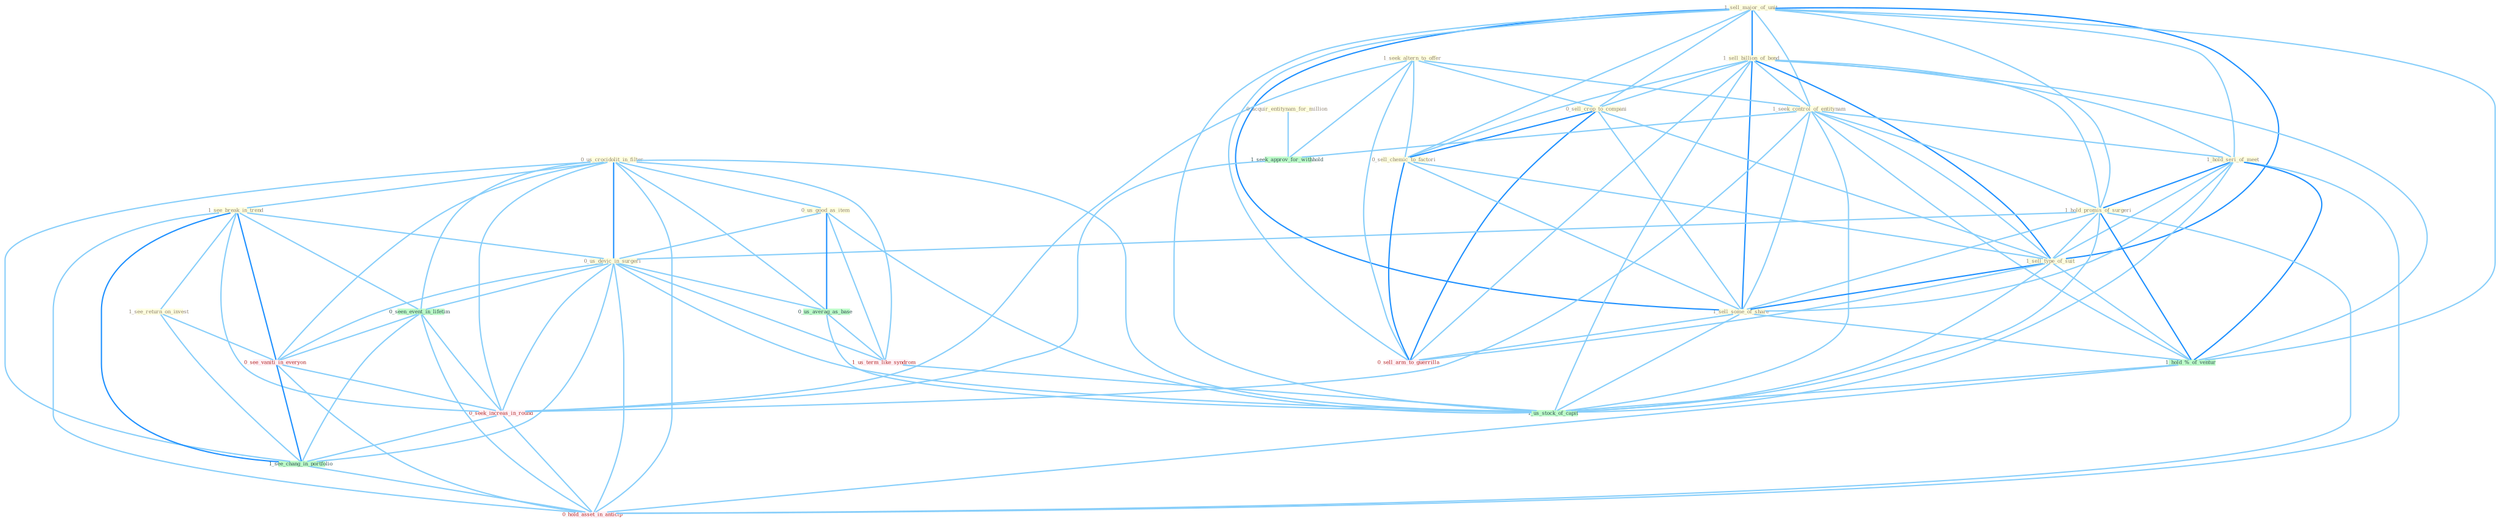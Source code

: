 Graph G{ 
    node
    [shape=polygon,style=filled,width=.5,height=.06,color="#BDFCC9",fixedsize=true,fontsize=4,
    fontcolor="#2f4f4f"];
    {node
    [color="#ffffe0", fontcolor="#8b7d6b"] "0_us_crocidolit_in_filter " "1_sell_major_of_unit " "1_sell_billion_of_bond " "1_seek_altern_to_offer " "0_acquir_entitynam_for_million " "1_see_break_in_trend " "0_sell_crop_to_compani " "1_seek_control_of_entitynam " "1_see_return_on_invest " "1_hold_seri_of_meet " "1_hold_promis_of_surgeri " "0_sell_chemic_to_factori " "1_sell_type_of_suit " "1_sell_some_of_share " "0_us_good_as_item " "0_us_devic_in_surgeri "}
{node [color="#fff0f5", fontcolor="#b22222"] "1_us_term_like_syndrom " "0_see_vaniti_in_everyon " "0_sell_arm_to_guerrilla " "0_seek_increas_in_round " "0_hold_asset_in_anticip "}
edge [color="#B0E2FF"];

	"0_us_crocidolit_in_filter " -- "1_see_break_in_trend " [w="1", color="#87cefa" ];
	"0_us_crocidolit_in_filter " -- "0_us_good_as_item " [w="1", color="#87cefa" ];
	"0_us_crocidolit_in_filter " -- "0_us_devic_in_surgeri " [w="2", color="#1e90ff" , len=0.8];
	"0_us_crocidolit_in_filter " -- "0_seen_event_in_lifetim " [w="1", color="#87cefa" ];
	"0_us_crocidolit_in_filter " -- "0_us_averag_as_base " [w="1", color="#87cefa" ];
	"0_us_crocidolit_in_filter " -- "1_us_term_like_syndrom " [w="1", color="#87cefa" ];
	"0_us_crocidolit_in_filter " -- "0_see_vaniti_in_everyon " [w="1", color="#87cefa" ];
	"0_us_crocidolit_in_filter " -- "0_seek_increas_in_round " [w="1", color="#87cefa" ];
	"0_us_crocidolit_in_filter " -- "1_us_stock_of_capit " [w="1", color="#87cefa" ];
	"0_us_crocidolit_in_filter " -- "1_see_chang_in_portfolio " [w="1", color="#87cefa" ];
	"0_us_crocidolit_in_filter " -- "0_hold_asset_in_anticip " [w="1", color="#87cefa" ];
	"1_sell_major_of_unit " -- "1_sell_billion_of_bond " [w="2", color="#1e90ff" , len=0.8];
	"1_sell_major_of_unit " -- "0_sell_crop_to_compani " [w="1", color="#87cefa" ];
	"1_sell_major_of_unit " -- "1_seek_control_of_entitynam " [w="1", color="#87cefa" ];
	"1_sell_major_of_unit " -- "1_hold_seri_of_meet " [w="1", color="#87cefa" ];
	"1_sell_major_of_unit " -- "1_hold_promis_of_surgeri " [w="1", color="#87cefa" ];
	"1_sell_major_of_unit " -- "0_sell_chemic_to_factori " [w="1", color="#87cefa" ];
	"1_sell_major_of_unit " -- "1_sell_type_of_suit " [w="2", color="#1e90ff" , len=0.8];
	"1_sell_major_of_unit " -- "1_sell_some_of_share " [w="2", color="#1e90ff" , len=0.8];
	"1_sell_major_of_unit " -- "1_hold_%_of_ventur " [w="1", color="#87cefa" ];
	"1_sell_major_of_unit " -- "0_sell_arm_to_guerrilla " [w="1", color="#87cefa" ];
	"1_sell_major_of_unit " -- "1_us_stock_of_capit " [w="1", color="#87cefa" ];
	"1_sell_billion_of_bond " -- "0_sell_crop_to_compani " [w="1", color="#87cefa" ];
	"1_sell_billion_of_bond " -- "1_seek_control_of_entitynam " [w="1", color="#87cefa" ];
	"1_sell_billion_of_bond " -- "1_hold_seri_of_meet " [w="1", color="#87cefa" ];
	"1_sell_billion_of_bond " -- "1_hold_promis_of_surgeri " [w="1", color="#87cefa" ];
	"1_sell_billion_of_bond " -- "0_sell_chemic_to_factori " [w="1", color="#87cefa" ];
	"1_sell_billion_of_bond " -- "1_sell_type_of_suit " [w="2", color="#1e90ff" , len=0.8];
	"1_sell_billion_of_bond " -- "1_sell_some_of_share " [w="2", color="#1e90ff" , len=0.8];
	"1_sell_billion_of_bond " -- "1_hold_%_of_ventur " [w="1", color="#87cefa" ];
	"1_sell_billion_of_bond " -- "0_sell_arm_to_guerrilla " [w="1", color="#87cefa" ];
	"1_sell_billion_of_bond " -- "1_us_stock_of_capit " [w="1", color="#87cefa" ];
	"1_seek_altern_to_offer " -- "0_sell_crop_to_compani " [w="1", color="#87cefa" ];
	"1_seek_altern_to_offer " -- "1_seek_control_of_entitynam " [w="1", color="#87cefa" ];
	"1_seek_altern_to_offer " -- "0_sell_chemic_to_factori " [w="1", color="#87cefa" ];
	"1_seek_altern_to_offer " -- "1_seek_approv_for_withhold " [w="1", color="#87cefa" ];
	"1_seek_altern_to_offer " -- "0_sell_arm_to_guerrilla " [w="1", color="#87cefa" ];
	"1_seek_altern_to_offer " -- "0_seek_increas_in_round " [w="1", color="#87cefa" ];
	"0_acquir_entitynam_for_million " -- "1_seek_approv_for_withhold " [w="1", color="#87cefa" ];
	"1_see_break_in_trend " -- "1_see_return_on_invest " [w="1", color="#87cefa" ];
	"1_see_break_in_trend " -- "0_us_devic_in_surgeri " [w="1", color="#87cefa" ];
	"1_see_break_in_trend " -- "0_seen_event_in_lifetim " [w="1", color="#87cefa" ];
	"1_see_break_in_trend " -- "0_see_vaniti_in_everyon " [w="2", color="#1e90ff" , len=0.8];
	"1_see_break_in_trend " -- "0_seek_increas_in_round " [w="1", color="#87cefa" ];
	"1_see_break_in_trend " -- "1_see_chang_in_portfolio " [w="2", color="#1e90ff" , len=0.8];
	"1_see_break_in_trend " -- "0_hold_asset_in_anticip " [w="1", color="#87cefa" ];
	"0_sell_crop_to_compani " -- "0_sell_chemic_to_factori " [w="2", color="#1e90ff" , len=0.8];
	"0_sell_crop_to_compani " -- "1_sell_type_of_suit " [w="1", color="#87cefa" ];
	"0_sell_crop_to_compani " -- "1_sell_some_of_share " [w="1", color="#87cefa" ];
	"0_sell_crop_to_compani " -- "0_sell_arm_to_guerrilla " [w="2", color="#1e90ff" , len=0.8];
	"1_seek_control_of_entitynam " -- "1_hold_seri_of_meet " [w="1", color="#87cefa" ];
	"1_seek_control_of_entitynam " -- "1_hold_promis_of_surgeri " [w="1", color="#87cefa" ];
	"1_seek_control_of_entitynam " -- "1_sell_type_of_suit " [w="1", color="#87cefa" ];
	"1_seek_control_of_entitynam " -- "1_sell_some_of_share " [w="1", color="#87cefa" ];
	"1_seek_control_of_entitynam " -- "1_seek_approv_for_withhold " [w="1", color="#87cefa" ];
	"1_seek_control_of_entitynam " -- "1_hold_%_of_ventur " [w="1", color="#87cefa" ];
	"1_seek_control_of_entitynam " -- "0_seek_increas_in_round " [w="1", color="#87cefa" ];
	"1_seek_control_of_entitynam " -- "1_us_stock_of_capit " [w="1", color="#87cefa" ];
	"1_see_return_on_invest " -- "0_see_vaniti_in_everyon " [w="1", color="#87cefa" ];
	"1_see_return_on_invest " -- "1_see_chang_in_portfolio " [w="1", color="#87cefa" ];
	"1_hold_seri_of_meet " -- "1_hold_promis_of_surgeri " [w="2", color="#1e90ff" , len=0.8];
	"1_hold_seri_of_meet " -- "1_sell_type_of_suit " [w="1", color="#87cefa" ];
	"1_hold_seri_of_meet " -- "1_sell_some_of_share " [w="1", color="#87cefa" ];
	"1_hold_seri_of_meet " -- "1_hold_%_of_ventur " [w="2", color="#1e90ff" , len=0.8];
	"1_hold_seri_of_meet " -- "1_us_stock_of_capit " [w="1", color="#87cefa" ];
	"1_hold_seri_of_meet " -- "0_hold_asset_in_anticip " [w="1", color="#87cefa" ];
	"1_hold_promis_of_surgeri " -- "1_sell_type_of_suit " [w="1", color="#87cefa" ];
	"1_hold_promis_of_surgeri " -- "1_sell_some_of_share " [w="1", color="#87cefa" ];
	"1_hold_promis_of_surgeri " -- "0_us_devic_in_surgeri " [w="1", color="#87cefa" ];
	"1_hold_promis_of_surgeri " -- "1_hold_%_of_ventur " [w="2", color="#1e90ff" , len=0.8];
	"1_hold_promis_of_surgeri " -- "1_us_stock_of_capit " [w="1", color="#87cefa" ];
	"1_hold_promis_of_surgeri " -- "0_hold_asset_in_anticip " [w="1", color="#87cefa" ];
	"0_sell_chemic_to_factori " -- "1_sell_type_of_suit " [w="1", color="#87cefa" ];
	"0_sell_chemic_to_factori " -- "1_sell_some_of_share " [w="1", color="#87cefa" ];
	"0_sell_chemic_to_factori " -- "0_sell_arm_to_guerrilla " [w="2", color="#1e90ff" , len=0.8];
	"1_sell_type_of_suit " -- "1_sell_some_of_share " [w="2", color="#1e90ff" , len=0.8];
	"1_sell_type_of_suit " -- "1_hold_%_of_ventur " [w="1", color="#87cefa" ];
	"1_sell_type_of_suit " -- "0_sell_arm_to_guerrilla " [w="1", color="#87cefa" ];
	"1_sell_type_of_suit " -- "1_us_stock_of_capit " [w="1", color="#87cefa" ];
	"1_sell_some_of_share " -- "1_hold_%_of_ventur " [w="1", color="#87cefa" ];
	"1_sell_some_of_share " -- "0_sell_arm_to_guerrilla " [w="1", color="#87cefa" ];
	"1_sell_some_of_share " -- "1_us_stock_of_capit " [w="1", color="#87cefa" ];
	"0_us_good_as_item " -- "0_us_devic_in_surgeri " [w="1", color="#87cefa" ];
	"0_us_good_as_item " -- "0_us_averag_as_base " [w="2", color="#1e90ff" , len=0.8];
	"0_us_good_as_item " -- "1_us_term_like_syndrom " [w="1", color="#87cefa" ];
	"0_us_good_as_item " -- "1_us_stock_of_capit " [w="1", color="#87cefa" ];
	"0_us_devic_in_surgeri " -- "0_seen_event_in_lifetim " [w="1", color="#87cefa" ];
	"0_us_devic_in_surgeri " -- "0_us_averag_as_base " [w="1", color="#87cefa" ];
	"0_us_devic_in_surgeri " -- "1_us_term_like_syndrom " [w="1", color="#87cefa" ];
	"0_us_devic_in_surgeri " -- "0_see_vaniti_in_everyon " [w="1", color="#87cefa" ];
	"0_us_devic_in_surgeri " -- "0_seek_increas_in_round " [w="1", color="#87cefa" ];
	"0_us_devic_in_surgeri " -- "1_us_stock_of_capit " [w="1", color="#87cefa" ];
	"0_us_devic_in_surgeri " -- "1_see_chang_in_portfolio " [w="1", color="#87cefa" ];
	"0_us_devic_in_surgeri " -- "0_hold_asset_in_anticip " [w="1", color="#87cefa" ];
	"0_seen_event_in_lifetim " -- "0_see_vaniti_in_everyon " [w="1", color="#87cefa" ];
	"0_seen_event_in_lifetim " -- "0_seek_increas_in_round " [w="1", color="#87cefa" ];
	"0_seen_event_in_lifetim " -- "1_see_chang_in_portfolio " [w="1", color="#87cefa" ];
	"0_seen_event_in_lifetim " -- "0_hold_asset_in_anticip " [w="1", color="#87cefa" ];
	"0_us_averag_as_base " -- "1_us_term_like_syndrom " [w="1", color="#87cefa" ];
	"0_us_averag_as_base " -- "1_us_stock_of_capit " [w="1", color="#87cefa" ];
	"1_us_term_like_syndrom " -- "1_us_stock_of_capit " [w="1", color="#87cefa" ];
	"1_seek_approv_for_withhold " -- "0_seek_increas_in_round " [w="1", color="#87cefa" ];
	"1_hold_%_of_ventur " -- "1_us_stock_of_capit " [w="1", color="#87cefa" ];
	"1_hold_%_of_ventur " -- "0_hold_asset_in_anticip " [w="1", color="#87cefa" ];
	"0_see_vaniti_in_everyon " -- "0_seek_increas_in_round " [w="1", color="#87cefa" ];
	"0_see_vaniti_in_everyon " -- "1_see_chang_in_portfolio " [w="2", color="#1e90ff" , len=0.8];
	"0_see_vaniti_in_everyon " -- "0_hold_asset_in_anticip " [w="1", color="#87cefa" ];
	"0_seek_increas_in_round " -- "1_see_chang_in_portfolio " [w="1", color="#87cefa" ];
	"0_seek_increas_in_round " -- "0_hold_asset_in_anticip " [w="1", color="#87cefa" ];
	"1_see_chang_in_portfolio " -- "0_hold_asset_in_anticip " [w="1", color="#87cefa" ];
}